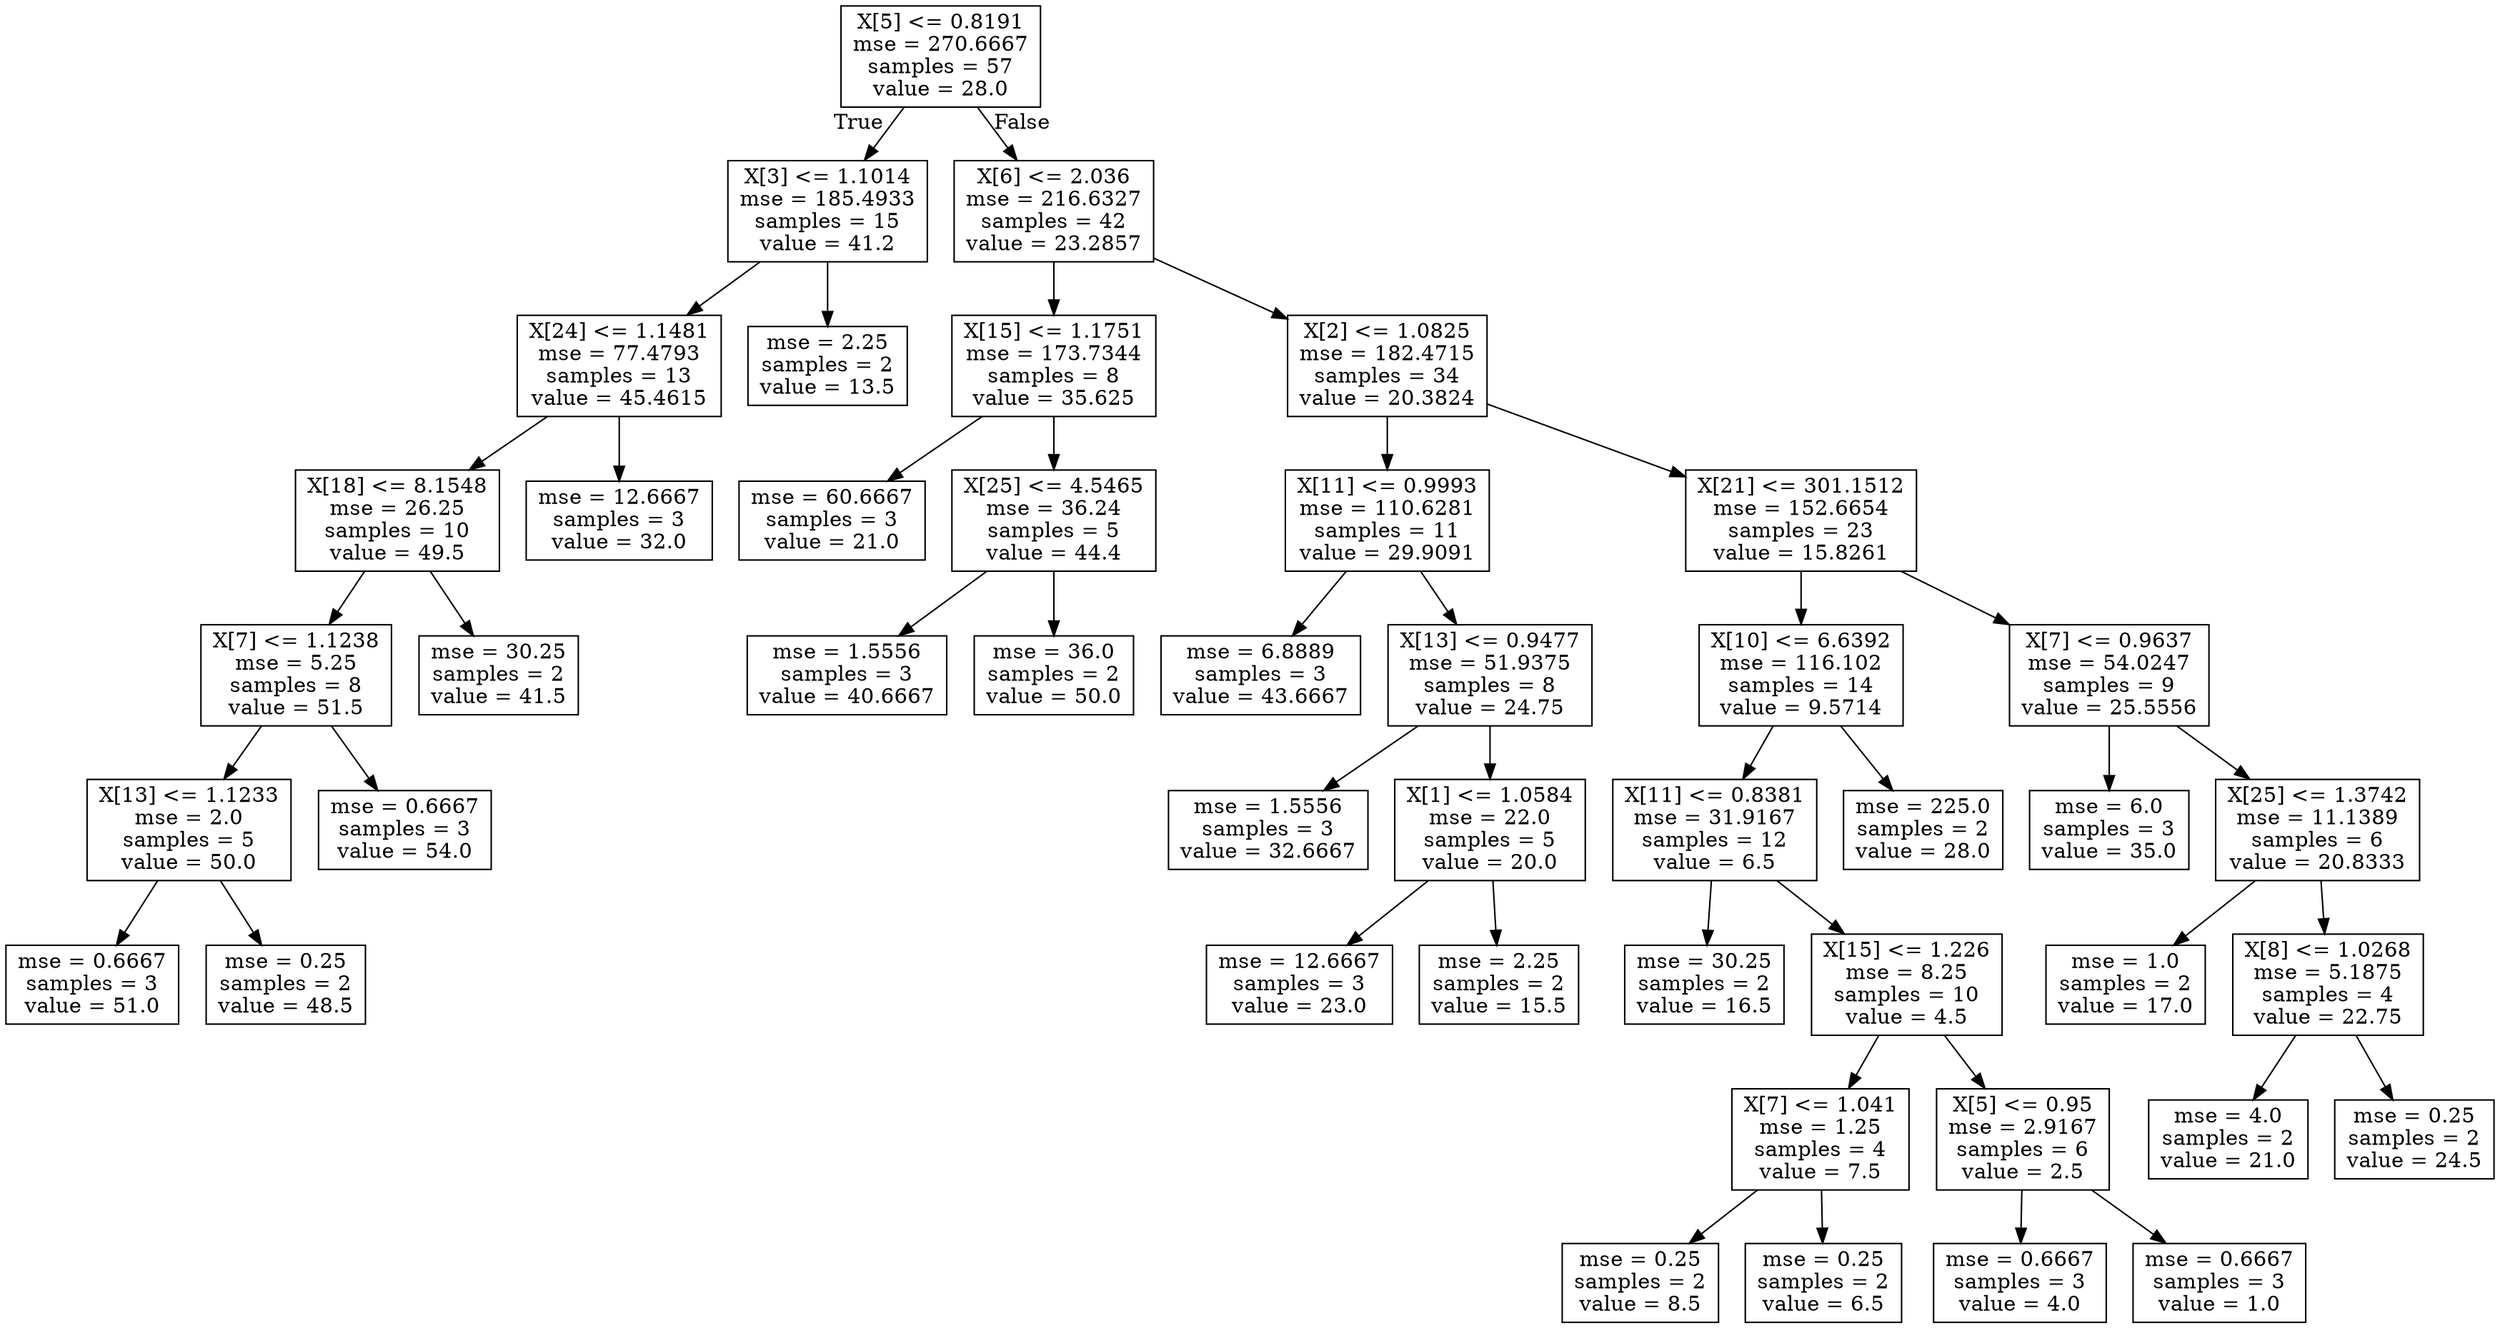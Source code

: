 digraph Tree {
node [shape=box] ;
0 [label="X[5] <= 0.8191\nmse = 270.6667\nsamples = 57\nvalue = 28.0"] ;
1 [label="X[3] <= 1.1014\nmse = 185.4933\nsamples = 15\nvalue = 41.2"] ;
0 -> 1 [labeldistance=2.5, labelangle=45, headlabel="True"] ;
2 [label="X[24] <= 1.1481\nmse = 77.4793\nsamples = 13\nvalue = 45.4615"] ;
1 -> 2 ;
3 [label="X[18] <= 8.1548\nmse = 26.25\nsamples = 10\nvalue = 49.5"] ;
2 -> 3 ;
4 [label="X[7] <= 1.1238\nmse = 5.25\nsamples = 8\nvalue = 51.5"] ;
3 -> 4 ;
5 [label="X[13] <= 1.1233\nmse = 2.0\nsamples = 5\nvalue = 50.0"] ;
4 -> 5 ;
6 [label="mse = 0.6667\nsamples = 3\nvalue = 51.0"] ;
5 -> 6 ;
7 [label="mse = 0.25\nsamples = 2\nvalue = 48.5"] ;
5 -> 7 ;
8 [label="mse = 0.6667\nsamples = 3\nvalue = 54.0"] ;
4 -> 8 ;
9 [label="mse = 30.25\nsamples = 2\nvalue = 41.5"] ;
3 -> 9 ;
10 [label="mse = 12.6667\nsamples = 3\nvalue = 32.0"] ;
2 -> 10 ;
11 [label="mse = 2.25\nsamples = 2\nvalue = 13.5"] ;
1 -> 11 ;
12 [label="X[6] <= 2.036\nmse = 216.6327\nsamples = 42\nvalue = 23.2857"] ;
0 -> 12 [labeldistance=2.5, labelangle=-45, headlabel="False"] ;
13 [label="X[15] <= 1.1751\nmse = 173.7344\nsamples = 8\nvalue = 35.625"] ;
12 -> 13 ;
14 [label="mse = 60.6667\nsamples = 3\nvalue = 21.0"] ;
13 -> 14 ;
15 [label="X[25] <= 4.5465\nmse = 36.24\nsamples = 5\nvalue = 44.4"] ;
13 -> 15 ;
16 [label="mse = 1.5556\nsamples = 3\nvalue = 40.6667"] ;
15 -> 16 ;
17 [label="mse = 36.0\nsamples = 2\nvalue = 50.0"] ;
15 -> 17 ;
18 [label="X[2] <= 1.0825\nmse = 182.4715\nsamples = 34\nvalue = 20.3824"] ;
12 -> 18 ;
19 [label="X[11] <= 0.9993\nmse = 110.6281\nsamples = 11\nvalue = 29.9091"] ;
18 -> 19 ;
20 [label="mse = 6.8889\nsamples = 3\nvalue = 43.6667"] ;
19 -> 20 ;
21 [label="X[13] <= 0.9477\nmse = 51.9375\nsamples = 8\nvalue = 24.75"] ;
19 -> 21 ;
22 [label="mse = 1.5556\nsamples = 3\nvalue = 32.6667"] ;
21 -> 22 ;
23 [label="X[1] <= 1.0584\nmse = 22.0\nsamples = 5\nvalue = 20.0"] ;
21 -> 23 ;
24 [label="mse = 12.6667\nsamples = 3\nvalue = 23.0"] ;
23 -> 24 ;
25 [label="mse = 2.25\nsamples = 2\nvalue = 15.5"] ;
23 -> 25 ;
26 [label="X[21] <= 301.1512\nmse = 152.6654\nsamples = 23\nvalue = 15.8261"] ;
18 -> 26 ;
27 [label="X[10] <= 6.6392\nmse = 116.102\nsamples = 14\nvalue = 9.5714"] ;
26 -> 27 ;
28 [label="X[11] <= 0.8381\nmse = 31.9167\nsamples = 12\nvalue = 6.5"] ;
27 -> 28 ;
29 [label="mse = 30.25\nsamples = 2\nvalue = 16.5"] ;
28 -> 29 ;
30 [label="X[15] <= 1.226\nmse = 8.25\nsamples = 10\nvalue = 4.5"] ;
28 -> 30 ;
31 [label="X[7] <= 1.041\nmse = 1.25\nsamples = 4\nvalue = 7.5"] ;
30 -> 31 ;
32 [label="mse = 0.25\nsamples = 2\nvalue = 8.5"] ;
31 -> 32 ;
33 [label="mse = 0.25\nsamples = 2\nvalue = 6.5"] ;
31 -> 33 ;
34 [label="X[5] <= 0.95\nmse = 2.9167\nsamples = 6\nvalue = 2.5"] ;
30 -> 34 ;
35 [label="mse = 0.6667\nsamples = 3\nvalue = 4.0"] ;
34 -> 35 ;
36 [label="mse = 0.6667\nsamples = 3\nvalue = 1.0"] ;
34 -> 36 ;
37 [label="mse = 225.0\nsamples = 2\nvalue = 28.0"] ;
27 -> 37 ;
38 [label="X[7] <= 0.9637\nmse = 54.0247\nsamples = 9\nvalue = 25.5556"] ;
26 -> 38 ;
39 [label="mse = 6.0\nsamples = 3\nvalue = 35.0"] ;
38 -> 39 ;
40 [label="X[25] <= 1.3742\nmse = 11.1389\nsamples = 6\nvalue = 20.8333"] ;
38 -> 40 ;
41 [label="mse = 1.0\nsamples = 2\nvalue = 17.0"] ;
40 -> 41 ;
42 [label="X[8] <= 1.0268\nmse = 5.1875\nsamples = 4\nvalue = 22.75"] ;
40 -> 42 ;
43 [label="mse = 4.0\nsamples = 2\nvalue = 21.0"] ;
42 -> 43 ;
44 [label="mse = 0.25\nsamples = 2\nvalue = 24.5"] ;
42 -> 44 ;
}